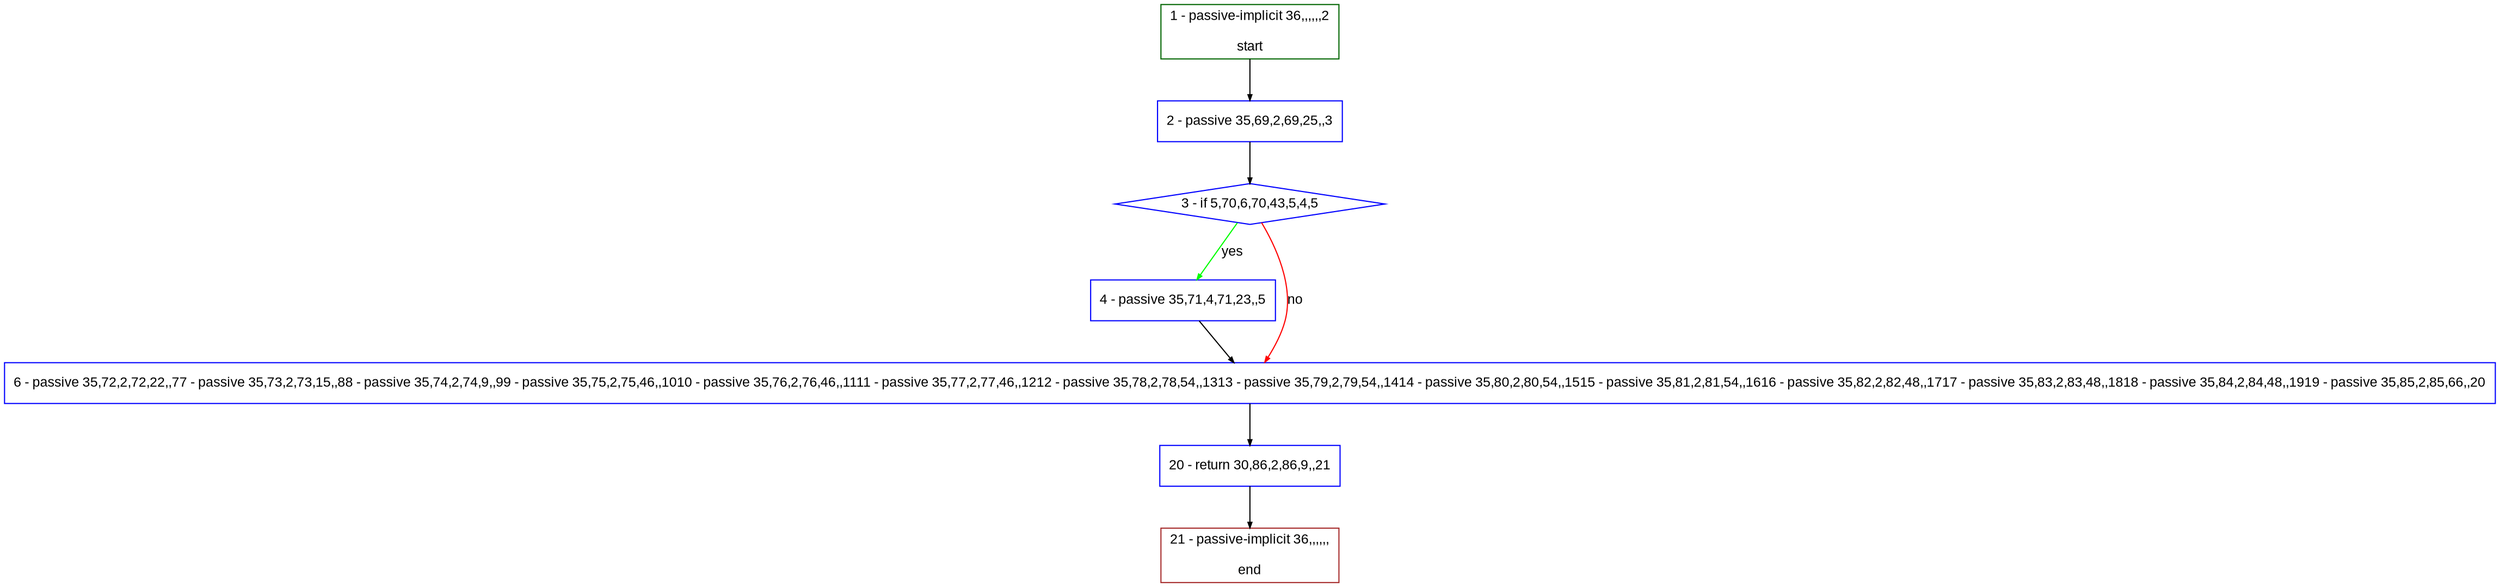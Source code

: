digraph "" {
  graph [pack="true", label="", fontsize="12", packmode="clust", fontname="Arial", fillcolor="#FFFFCC", bgcolor="white", style="rounded,filled", compound="true"];
  node [node_initialized="no", label="", color="grey", fontsize="12", fillcolor="white", fontname="Arial", style="filled", shape="rectangle", compound="true", fixedsize="false"];
  edge [fontcolor="black", arrowhead="normal", arrowtail="none", arrowsize="0.5", ltail="", label="", color="black", fontsize="12", lhead="", fontname="Arial", dir="forward", compound="true"];
  __N1 [label="2 - passive 35,69,2,69,25,,3", color="#0000ff", fillcolor="#ffffff", style="filled", shape="box"];
  __N2 [label="1 - passive-implicit 36,,,,,,2\n\nstart", color="#006400", fillcolor="#ffffff", style="filled", shape="box"];
  __N3 [label="3 - if 5,70,6,70,43,5,4,5", color="#0000ff", fillcolor="#ffffff", style="filled", shape="diamond"];
  __N4 [label="4 - passive 35,71,4,71,23,,5", color="#0000ff", fillcolor="#ffffff", style="filled", shape="box"];
  __N5 [label="6 - passive 35,72,2,72,22,,77 - passive 35,73,2,73,15,,88 - passive 35,74,2,74,9,,99 - passive 35,75,2,75,46,,1010 - passive 35,76,2,76,46,,1111 - passive 35,77,2,77,46,,1212 - passive 35,78,2,78,54,,1313 - passive 35,79,2,79,54,,1414 - passive 35,80,2,80,54,,1515 - passive 35,81,2,81,54,,1616 - passive 35,82,2,82,48,,1717 - passive 35,83,2,83,48,,1818 - passive 35,84,2,84,48,,1919 - passive 35,85,2,85,66,,20", color="#0000ff", fillcolor="#ffffff", style="filled", shape="box"];
  __N6 [label="20 - return 30,86,2,86,9,,21", color="#0000ff", fillcolor="#ffffff", style="filled", shape="box"];
  __N7 [label="21 - passive-implicit 36,,,,,,\n\nend", color="#a52a2a", fillcolor="#ffffff", style="filled", shape="box"];
  __N2 -> __N1 [arrowhead="normal", arrowtail="none", color="#000000", label="", dir="forward"];
  __N1 -> __N3 [arrowhead="normal", arrowtail="none", color="#000000", label="", dir="forward"];
  __N3 -> __N4 [arrowhead="normal", arrowtail="none", color="#00ff00", label="yes", dir="forward"];
  __N3 -> __N5 [arrowhead="normal", arrowtail="none", color="#ff0000", label="no", dir="forward"];
  __N4 -> __N5 [arrowhead="normal", arrowtail="none", color="#000000", label="", dir="forward"];
  __N5 -> __N6 [arrowhead="normal", arrowtail="none", color="#000000", label="", dir="forward"];
  __N6 -> __N7 [arrowhead="normal", arrowtail="none", color="#000000", label="", dir="forward"];
}
